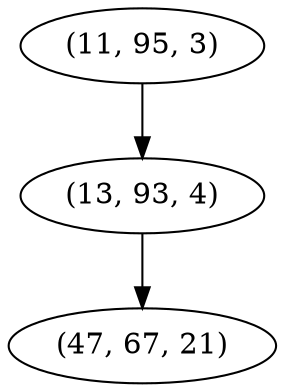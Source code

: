 digraph tree {
    "(11, 95, 3)";
    "(13, 93, 4)";
    "(47, 67, 21)";
    "(11, 95, 3)" -> "(13, 93, 4)";
    "(13, 93, 4)" -> "(47, 67, 21)";
}
